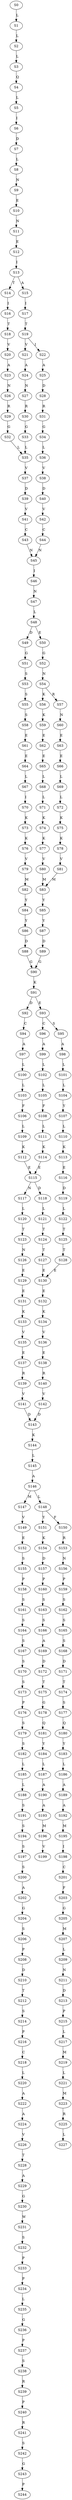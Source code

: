 strict digraph  {
	S0 -> S1 [ label = L ];
	S1 -> S2 [ label = L ];
	S2 -> S3 [ label = L ];
	S3 -> S4 [ label = Q ];
	S4 -> S5 [ label = L ];
	S5 -> S6 [ label = I ];
	S6 -> S7 [ label = D ];
	S7 -> S8 [ label = L ];
	S8 -> S9 [ label = N ];
	S9 -> S10 [ label = E ];
	S10 -> S11 [ label = N ];
	S11 -> S12 [ label = E ];
	S12 -> S13 [ label = I ];
	S13 -> S14 [ label = T ];
	S13 -> S15 [ label = A ];
	S14 -> S16 [ label = I ];
	S15 -> S17 [ label = I ];
	S16 -> S18 [ label = T ];
	S17 -> S19 [ label = T ];
	S18 -> S20 [ label = V ];
	S19 -> S21 [ label = V ];
	S19 -> S22 [ label = I ];
	S20 -> S23 [ label = A ];
	S21 -> S24 [ label = A ];
	S22 -> S25 [ label = A ];
	S23 -> S26 [ label = N ];
	S24 -> S27 [ label = N ];
	S25 -> S28 [ label = D ];
	S26 -> S29 [ label = R ];
	S27 -> S30 [ label = R ];
	S28 -> S31 [ label = R ];
	S29 -> S32 [ label = G ];
	S30 -> S33 [ label = G ];
	S31 -> S34 [ label = G ];
	S32 -> S35 [ label = L ];
	S33 -> S35 [ label = L ];
	S34 -> S36 [ label = L ];
	S35 -> S37 [ label = V ];
	S36 -> S38 [ label = V ];
	S37 -> S39 [ label = D ];
	S38 -> S40 [ label = D ];
	S39 -> S41 [ label = V ];
	S40 -> S42 [ label = V ];
	S41 -> S43 [ label = C ];
	S42 -> S44 [ label = C ];
	S43 -> S45 [ label = N ];
	S44 -> S45 [ label = N ];
	S45 -> S46 [ label = I ];
	S46 -> S47 [ label = N ];
	S47 -> S48 [ label = L ];
	S48 -> S49 [ label = D ];
	S48 -> S50 [ label = E ];
	S49 -> S51 [ label = G ];
	S50 -> S52 [ label = G ];
	S51 -> S53 [ label = S ];
	S52 -> S54 [ label = N ];
	S53 -> S55 [ label = S ];
	S54 -> S56 [ label = K ];
	S54 -> S57 [ label = R ];
	S55 -> S58 [ label = S ];
	S56 -> S59 [ label = K ];
	S57 -> S60 [ label = N ];
	S58 -> S61 [ label = E ];
	S59 -> S62 [ label = E ];
	S60 -> S63 [ label = E ];
	S61 -> S64 [ label = E ];
	S62 -> S65 [ label = E ];
	S63 -> S66 [ label = E ];
	S64 -> S67 [ label = L ];
	S65 -> S68 [ label = L ];
	S66 -> S69 [ label = L ];
	S67 -> S70 [ label = I ];
	S68 -> S71 [ label = L ];
	S69 -> S72 [ label = L ];
	S70 -> S73 [ label = K ];
	S71 -> S74 [ label = K ];
	S72 -> S75 [ label = K ];
	S73 -> S76 [ label = K ];
	S74 -> S77 [ label = K ];
	S75 -> S78 [ label = K ];
	S76 -> S79 [ label = V ];
	S77 -> S80 [ label = V ];
	S78 -> S81 [ label = V ];
	S79 -> S82 [ label = M ];
	S80 -> S83 [ label = M ];
	S81 -> S83 [ label = M ];
	S82 -> S84 [ label = Y ];
	S83 -> S85 [ label = Y ];
	S84 -> S86 [ label = Y ];
	S85 -> S87 [ label = Y ];
	S86 -> S88 [ label = D ];
	S87 -> S89 [ label = D ];
	S88 -> S90 [ label = G ];
	S89 -> S90 [ label = G ];
	S90 -> S91 [ label = K ];
	S91 -> S92 [ label = D ];
	S91 -> S93 [ label = E ];
	S92 -> S94 [ label = C ];
	S93 -> S95 [ label = S ];
	S93 -> S96 [ label = C ];
	S94 -> S97 [ label = A ];
	S95 -> S98 [ label = A ];
	S96 -> S99 [ label = A ];
	S97 -> S100 [ label = L ];
	S98 -> S101 [ label = L ];
	S99 -> S102 [ label = L ];
	S100 -> S103 [ label = L ];
	S101 -> S104 [ label = L ];
	S102 -> S105 [ label = L ];
	S103 -> S106 [ label = F ];
	S104 -> S107 [ label = Y ];
	S105 -> S108 [ label = F ];
	S106 -> S109 [ label = L ];
	S107 -> S110 [ label = L ];
	S108 -> S111 [ label = L ];
	S109 -> S112 [ label = K ];
	S110 -> S113 [ label = K ];
	S111 -> S114 [ label = K ];
	S112 -> S115 [ label = E ];
	S113 -> S116 [ label = E ];
	S114 -> S115 [ label = E ];
	S115 -> S117 [ label = N ];
	S115 -> S118 [ label = D ];
	S116 -> S119 [ label = D ];
	S117 -> S120 [ label = L ];
	S118 -> S121 [ label = L ];
	S119 -> S122 [ label = L ];
	S120 -> S123 [ label = T ];
	S121 -> S124 [ label = T ];
	S122 -> S125 [ label = T ];
	S123 -> S126 [ label = N ];
	S124 -> S127 [ label = T ];
	S125 -> S128 [ label = T ];
	S126 -> S129 [ label = E ];
	S127 -> S130 [ label = E ];
	S128 -> S130 [ label = E ];
	S129 -> S131 [ label = E ];
	S130 -> S132 [ label = E ];
	S131 -> S133 [ label = K ];
	S132 -> S134 [ label = K ];
	S133 -> S135 [ label = V ];
	S134 -> S136 [ label = V ];
	S135 -> S137 [ label = E ];
	S136 -> S138 [ label = E ];
	S137 -> S139 [ label = R ];
	S138 -> S140 [ label = R ];
	S139 -> S141 [ label = V ];
	S140 -> S142 [ label = V ];
	S141 -> S143 [ label = D ];
	S142 -> S143 [ label = D ];
	S143 -> S144 [ label = K ];
	S144 -> S145 [ label = L ];
	S145 -> S146 [ label = A ];
	S146 -> S147 [ label = M ];
	S146 -> S148 [ label = L ];
	S147 -> S149 [ label = V ];
	S148 -> S150 [ label = F ];
	S148 -> S151 [ label = Y ];
	S149 -> S152 [ label = E ];
	S150 -> S153 [ label = R ];
	S151 -> S154 [ label = K ];
	S152 -> S155 [ label = S ];
	S153 -> S156 [ label = N ];
	S154 -> S157 [ label = D ];
	S155 -> S158 [ label = P ];
	S156 -> S159 [ label = P ];
	S157 -> S160 [ label = P ];
	S158 -> S161 [ label = S ];
	S159 -> S162 [ label = S ];
	S160 -> S163 [ label = S ];
	S161 -> S164 [ label = S ];
	S162 -> S165 [ label = S ];
	S163 -> S166 [ label = S ];
	S164 -> S167 [ label = S ];
	S165 -> S168 [ label = S ];
	S166 -> S169 [ label = A ];
	S167 -> S170 [ label = S ];
	S168 -> S171 [ label = D ];
	S169 -> S172 [ label = D ];
	S170 -> S173 [ label = S ];
	S171 -> S174 [ label = T ];
	S172 -> S175 [ label = T ];
	S173 -> S176 [ label = P ];
	S174 -> S177 [ label = S ];
	S175 -> S178 [ label = G ];
	S176 -> S179 [ label = S ];
	S177 -> S180 [ label = Q ];
	S178 -> S181 [ label = Q ];
	S179 -> S182 [ label = S ];
	S180 -> S183 [ label = Y ];
	S181 -> S184 [ label = Y ];
	S182 -> S185 [ label = L ];
	S183 -> S186 [ label = L ];
	S184 -> S187 [ label = L ];
	S185 -> S188 [ label = L ];
	S186 -> S189 [ label = A ];
	S187 -> S190 [ label = A ];
	S188 -> S191 [ label = S ];
	S189 -> S192 [ label = A ];
	S190 -> S193 [ label = A ];
	S191 -> S194 [ label = S ];
	S192 -> S195 [ label = M ];
	S193 -> S196 [ label = M ];
	S194 -> S197 [ label = S ];
	S195 -> S198 [ label = I ];
	S196 -> S199 [ label = V ];
	S197 -> S200 [ label = S ];
	S198 -> S201 [ label = C ];
	S200 -> S202 [ label = A ];
	S201 -> S203 [ label = F ];
	S202 -> S204 [ label = G ];
	S203 -> S205 [ label = G ];
	S204 -> S206 [ label = S ];
	S205 -> S207 [ label = M ];
	S206 -> S208 [ label = P ];
	S207 -> S209 [ label = L ];
	S208 -> S210 [ label = D ];
	S209 -> S211 [ label = N ];
	S210 -> S212 [ label = T ];
	S211 -> S213 [ label = D ];
	S212 -> S214 [ label = S ];
	S213 -> S215 [ label = P ];
	S214 -> S216 [ label = P ];
	S215 -> S217 [ label = L ];
	S216 -> S218 [ label = C ];
	S217 -> S219 [ label = M ];
	S218 -> S220 [ label = L ];
	S219 -> S221 [ label = L ];
	S220 -> S222 [ label = A ];
	S221 -> S223 [ label = M ];
	S222 -> S224 [ label = A ];
	S223 -> S225 [ label = R ];
	S224 -> S226 [ label = V ];
	S225 -> S227 [ label = L ];
	S226 -> S228 [ label = T ];
	S228 -> S229 [ label = A ];
	S229 -> S230 [ label = G ];
	S230 -> S231 [ label = W ];
	S231 -> S232 [ label = S ];
	S232 -> S233 [ label = P ];
	S233 -> S234 [ label = P ];
	S234 -> S235 [ label = L ];
	S235 -> S236 [ label = G ];
	S236 -> S237 [ label = P ];
	S237 -> S238 [ label = S ];
	S238 -> S239 [ label = R ];
	S239 -> S240 [ label = P ];
	S240 -> S241 [ label = R ];
	S241 -> S242 [ label = S ];
	S242 -> S243 [ label = G ];
	S243 -> S244 [ label = P ];
}
